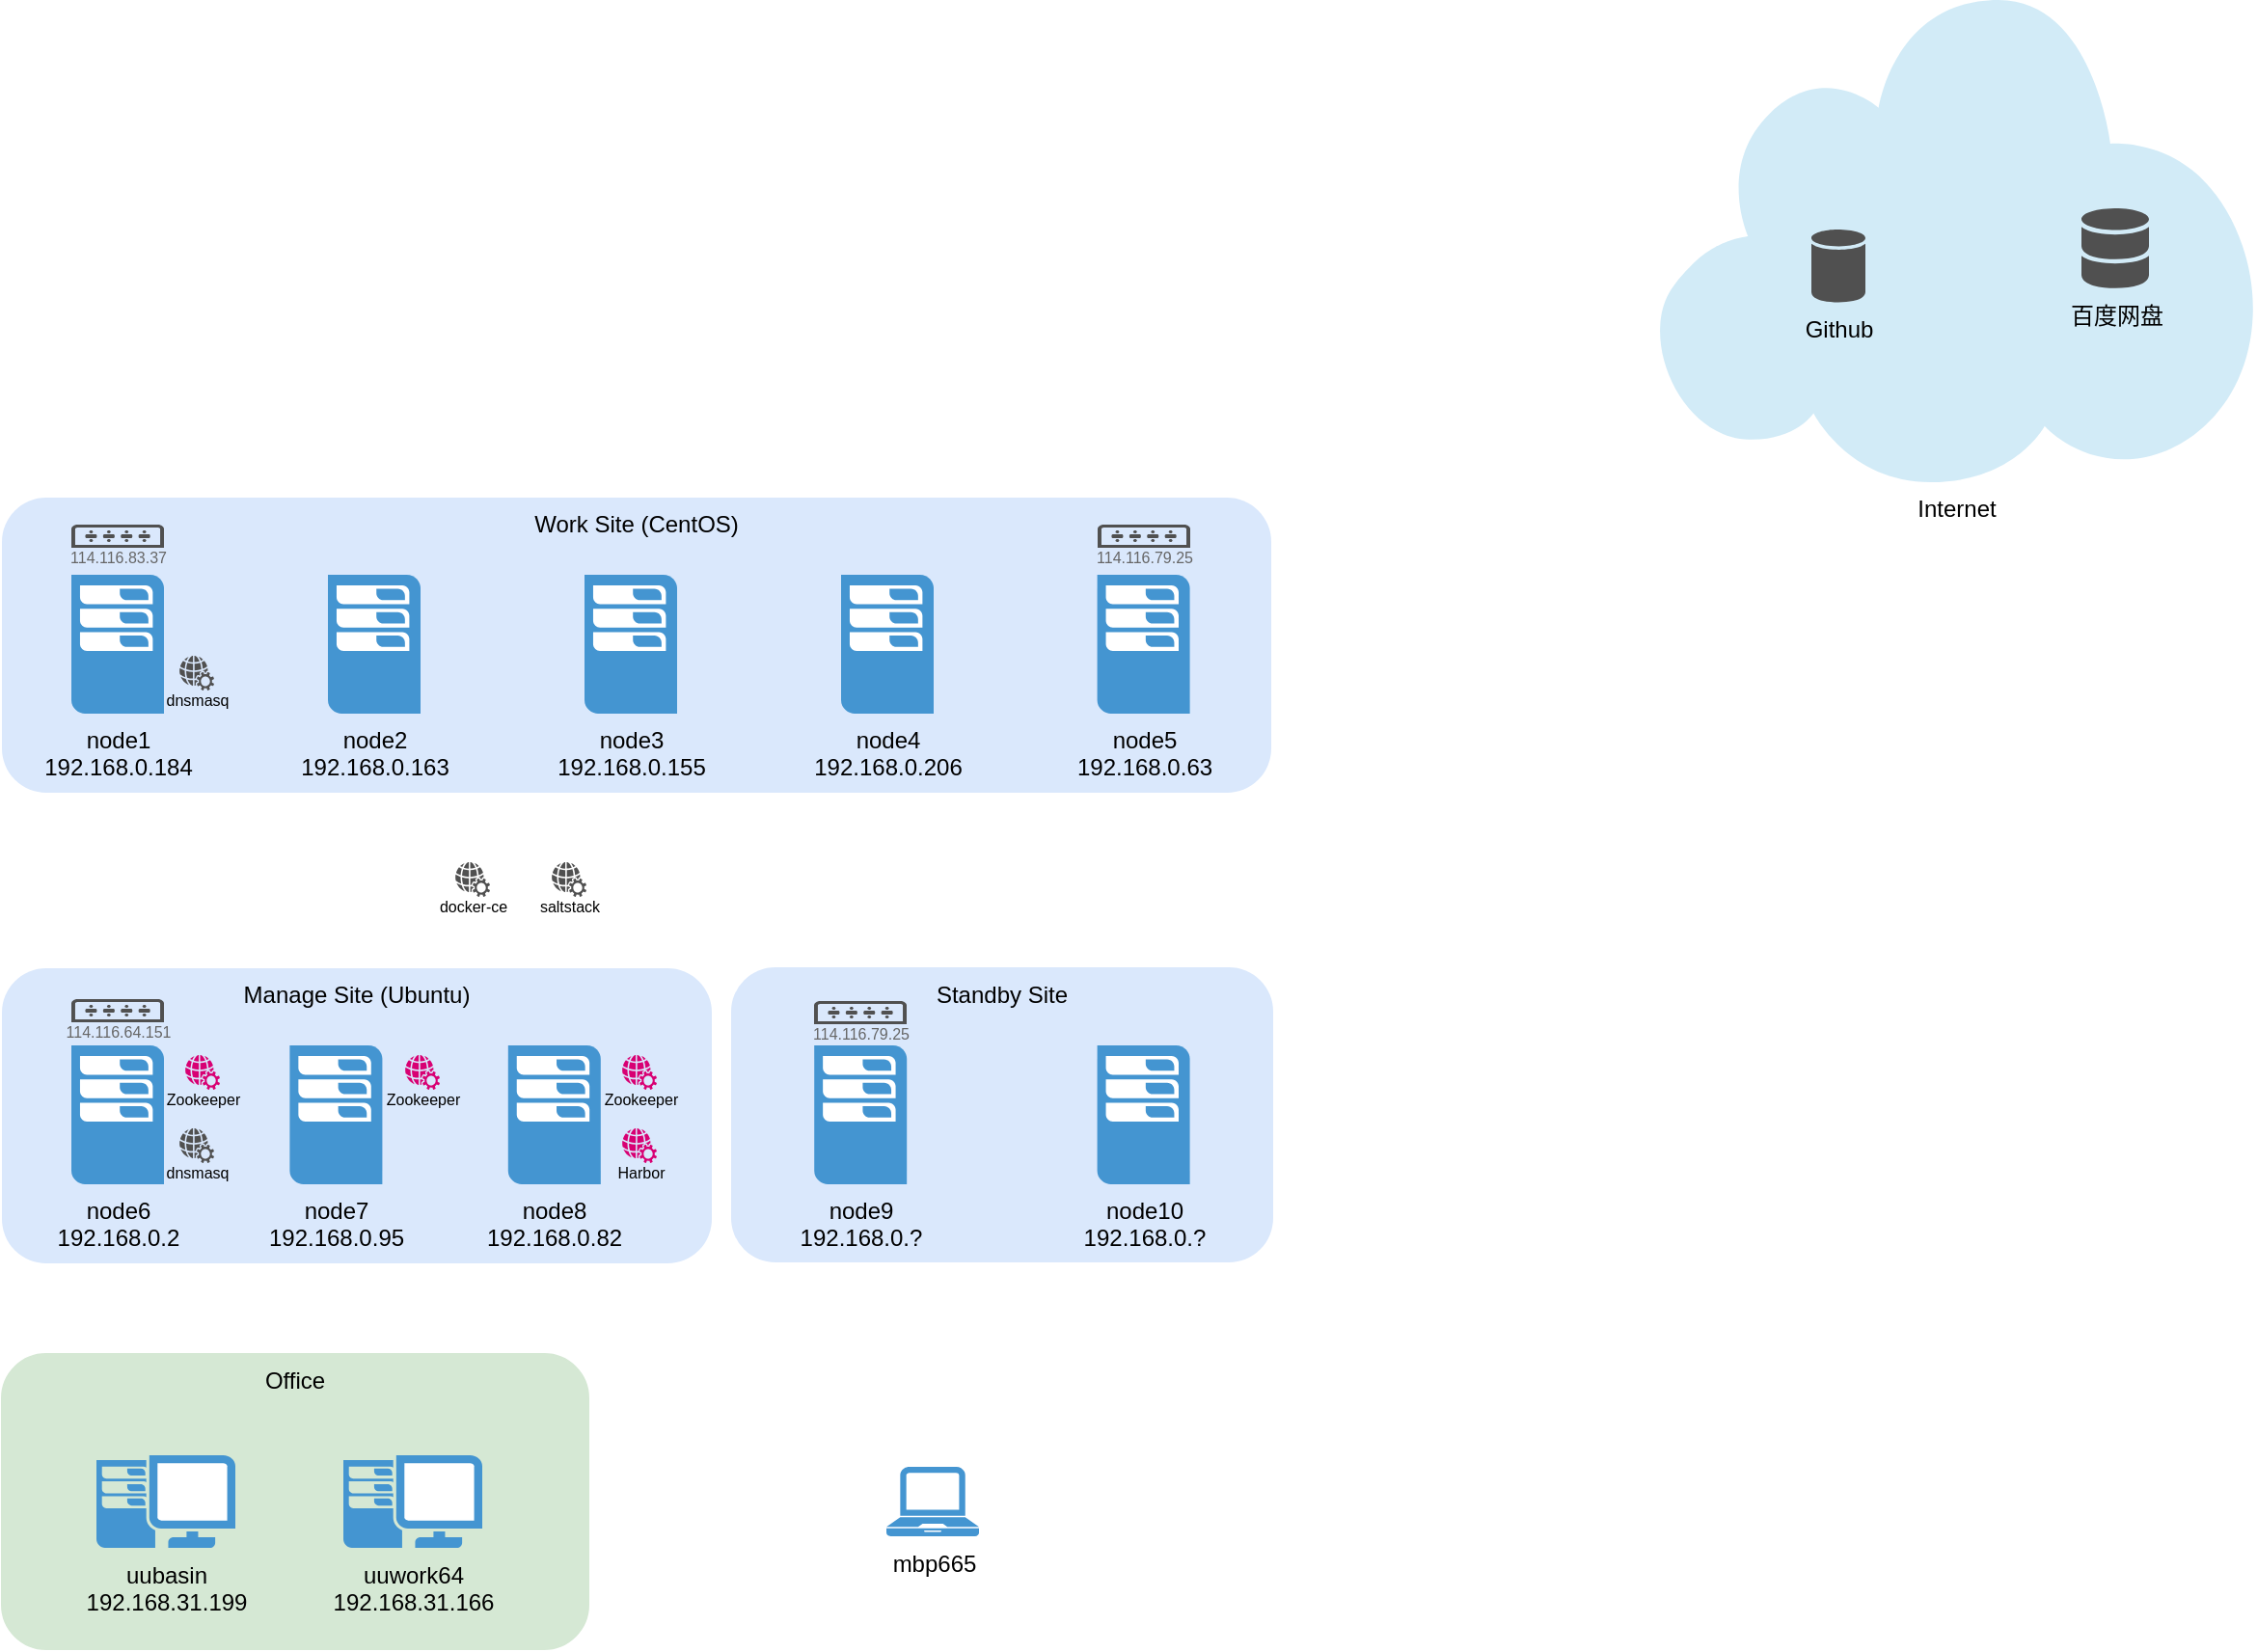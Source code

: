 <mxfile version="10.7.5" type="github"><diagram name="Page-1" id="197159a0-c6a4-9194-75a8-e4174976684c"><mxGraphModel dx="1356" dy="2132" grid="1" gridSize="10" guides="1" tooltips="1" connect="1" arrows="1" fold="1" page="1" pageScale="1.5" pageWidth="1169" pageHeight="826" background="none" math="0" shadow="0"><root><mxCell id="0" style=";html=1;"/><mxCell id="1" style=";html=1;" parent="0"/><mxCell id="K_edeA5GDWWG3DCOh0FG-24" value="Office" style="whiteSpace=wrap;html=1;fillColor=#d5e8d4;fontSize=12;strokeColor=#D5E8D4;verticalAlign=top;rounded=1;" vertex="1" parent="1"><mxGeometry x="252" y="690" width="304" height="153" as="geometry"/></mxCell><mxCell id="K_edeA5GDWWG3DCOh0FG-23" value="Standby Site" style="whiteSpace=wrap;html=1;fillColor=#dae8fc;fontSize=12;strokeColor=none;verticalAlign=top;rounded=1;" vertex="1" parent="1"><mxGeometry x="630" y="489.5" width="281" height="153" as="geometry"/></mxCell><mxCell id="K_edeA5GDWWG3DCOh0FG-22" value="Manage Site (Ubuntu)" style="whiteSpace=wrap;html=1;fillColor=#dae8fc;fontSize=12;strokeColor=none;verticalAlign=top;rounded=1;" vertex="1" parent="1"><mxGeometry x="252" y="490" width="368" height="153" as="geometry"/></mxCell><mxCell id="1257a543d1cacc4b-43" value="Work Site (CentOS)" style="whiteSpace=wrap;html=1;fillColor=#dae8fc;fontSize=12;strokeColor=none;verticalAlign=top;rounded=1;glass=0;shadow=0;comic=0;" parent="1" vertex="1"><mxGeometry x="252" y="246" width="658" height="153" as="geometry"/></mxCell><mxCell id="K_edeA5GDWWG3DCOh0FG-1" value="node1&lt;br&gt;192.168.0.184&lt;br&gt;" style="pointerEvents=1;shadow=0;dashed=0;html=1;strokeColor=none;fillColor=#4495D1;labelPosition=center;verticalLabelPosition=bottom;verticalAlign=top;align=center;outlineConnect=0;shape=mxgraph.veeam.2d.esx_esxi;" vertex="1" parent="1"><mxGeometry x="288" y="286" width="48" height="72" as="geometry"/></mxCell><mxCell id="K_edeA5GDWWG3DCOh0FG-2" value="node2&lt;br&gt;192.168.0.163&lt;br&gt;" style="pointerEvents=1;shadow=0;dashed=0;html=1;strokeColor=none;fillColor=#4495D1;labelPosition=center;verticalLabelPosition=bottom;verticalAlign=top;align=center;outlineConnect=0;shape=mxgraph.veeam.2d.esx_esxi;" vertex="1" parent="1"><mxGeometry x="421" y="286" width="48" height="72" as="geometry"/></mxCell><mxCell id="K_edeA5GDWWG3DCOh0FG-4" value="node3&lt;br&gt;192.168.0.155&lt;br&gt;" style="pointerEvents=1;shadow=0;dashed=0;html=1;strokeColor=none;fillColor=#4495D1;labelPosition=center;verticalLabelPosition=bottom;verticalAlign=top;align=center;outlineConnect=0;shape=mxgraph.veeam.2d.esx_esxi;" vertex="1" parent="1"><mxGeometry x="554" y="286" width="48" height="72" as="geometry"/></mxCell><mxCell id="K_edeA5GDWWG3DCOh0FG-6" value="node4&lt;br&gt;192.168.0.206&lt;br&gt;" style="pointerEvents=1;shadow=0;dashed=0;html=1;strokeColor=none;fillColor=#4495D1;labelPosition=center;verticalLabelPosition=bottom;verticalAlign=top;align=center;outlineConnect=0;shape=mxgraph.veeam.2d.esx_esxi;" vertex="1" parent="1"><mxGeometry x="687" y="286" width="48" height="72" as="geometry"/></mxCell><mxCell id="K_edeA5GDWWG3DCOh0FG-8" value="node5&lt;br&gt;192.168.0.63&lt;br&gt;" style="pointerEvents=1;shadow=0;dashed=0;html=1;strokeColor=none;fillColor=#4495D1;labelPosition=center;verticalLabelPosition=bottom;verticalAlign=top;align=center;outlineConnect=0;shape=mxgraph.veeam.2d.esx_esxi;" vertex="1" parent="1"><mxGeometry x="819.8" y="286" width="48" height="72" as="geometry"/></mxCell><mxCell id="K_edeA5GDWWG3DCOh0FG-11" value="node6&lt;br&gt;192.168.0.2&lt;br&gt;" style="pointerEvents=1;shadow=0;dashed=0;html=1;strokeColor=none;fillColor=#4495D1;labelPosition=center;verticalLabelPosition=bottom;verticalAlign=top;align=center;outlineConnect=0;shape=mxgraph.veeam.2d.esx_esxi;" vertex="1" parent="1"><mxGeometry x="288" y="530" width="48" height="72" as="geometry"/></mxCell><mxCell id="K_edeA5GDWWG3DCOh0FG-13" value="node7&lt;br&gt;192.168.0.95&lt;br&gt;" style="pointerEvents=1;shadow=0;dashed=0;html=1;strokeColor=none;fillColor=#4495D1;labelPosition=center;verticalLabelPosition=bottom;verticalAlign=top;align=center;outlineConnect=0;shape=mxgraph.veeam.2d.esx_esxi;" vertex="1" parent="1"><mxGeometry x="401.2" y="530" width="48" height="72" as="geometry"/></mxCell><mxCell id="K_edeA5GDWWG3DCOh0FG-15" value="node8&lt;br&gt;192.168.0.82&lt;br&gt;" style="pointerEvents=1;shadow=0;dashed=0;html=1;strokeColor=none;fillColor=#4495D1;labelPosition=center;verticalLabelPosition=bottom;verticalAlign=top;align=center;outlineConnect=0;shape=mxgraph.veeam.2d.esx_esxi;" vertex="1" parent="1"><mxGeometry x="514.4" y="530" width="48" height="72" as="geometry"/></mxCell><mxCell id="K_edeA5GDWWG3DCOh0FG-17" value="node9&lt;br&gt;192.168.0.?&lt;br&gt;" style="pointerEvents=1;shadow=0;dashed=0;html=1;strokeColor=none;fillColor=#4495D1;labelPosition=center;verticalLabelPosition=bottom;verticalAlign=top;align=center;outlineConnect=0;shape=mxgraph.veeam.2d.esx_esxi;" vertex="1" parent="1"><mxGeometry x="673.1" y="530" width="48" height="72" as="geometry"/></mxCell><mxCell id="K_edeA5GDWWG3DCOh0FG-18" value="node10&lt;br&gt;192.168.0.?&lt;br&gt;" style="pointerEvents=1;shadow=0;dashed=0;html=1;strokeColor=none;fillColor=#4495D1;labelPosition=center;verticalLabelPosition=bottom;verticalAlign=top;align=center;outlineConnect=0;shape=mxgraph.veeam.2d.esx_esxi;" vertex="1" parent="1"><mxGeometry x="819.8" y="530" width="48" height="72" as="geometry"/></mxCell><mxCell id="K_edeA5GDWWG3DCOh0FG-19" value="uubasin&lt;br&gt;192.168.31.199&lt;br&gt;" style="pointerEvents=1;shadow=0;dashed=0;html=1;strokeColor=none;fillColor=#4495D1;labelPosition=center;verticalLabelPosition=bottom;verticalAlign=top;align=center;outlineConnect=0;shape=mxgraph.veeam.2d.workstation;" vertex="1" parent="1"><mxGeometry x="301" y="742.5" width="72" height="48" as="geometry"/></mxCell><mxCell id="K_edeA5GDWWG3DCOh0FG-20" value="uuwork64&lt;br&gt;192.168.31.166&lt;br&gt;" style="pointerEvents=1;shadow=0;dashed=0;html=1;strokeColor=none;fillColor=#4495D1;labelPosition=center;verticalLabelPosition=bottom;verticalAlign=top;align=center;outlineConnect=0;shape=mxgraph.veeam.2d.workstation;" vertex="1" parent="1"><mxGeometry x="429" y="742.5" width="72" height="48" as="geometry"/></mxCell><mxCell id="K_edeA5GDWWG3DCOh0FG-21" value="mbp665" style="pointerEvents=1;shadow=0;dashed=0;html=1;strokeColor=none;fillColor=#4495D1;labelPosition=center;verticalLabelPosition=bottom;verticalAlign=top;align=center;outlineConnect=0;shape=mxgraph.veeam.laptop;" vertex="1" parent="1"><mxGeometry x="710.5" y="748.5" width="48" height="36" as="geometry"/></mxCell><mxCell id="K_edeA5GDWWG3DCOh0FG-25" value="Internet" style="shadow=0;dashed=0;html=1;strokeColor=none;fillColor=#4495D1;labelPosition=center;verticalLabelPosition=bottom;verticalAlign=top;align=center;outlineConnect=0;shape=mxgraph.veeam.2d.cloud;" vertex="1" parent="1"><mxGeometry x="1110" y="-12" width="310" height="250" as="geometry"/></mxCell><mxCell id="K_edeA5GDWWG3DCOh0FG-26" value="Github" style="shadow=0;dashed=0;html=1;strokeColor=none;fillColor=#505050;labelPosition=center;verticalLabelPosition=bottom;verticalAlign=top;outlineConnect=0;align=center;shape=mxgraph.office.databases.database;" vertex="1" parent="1"><mxGeometry x="1190" y="107" width="28" height="38" as="geometry"/></mxCell><mxCell id="K_edeA5GDWWG3DCOh0FG-28" value="百度网盘" style="shadow=0;dashed=0;html=1;strokeColor=none;fillColor=#505050;labelPosition=center;verticalLabelPosition=bottom;verticalAlign=top;outlineConnect=0;align=center;shape=mxgraph.office.databases.database_mini_2;" vertex="1" parent="1"><mxGeometry x="1330" y="96" width="35" height="42" as="geometry"/></mxCell><mxCell id="K_edeA5GDWWG3DCOh0FG-30" value="docker-ce" style="pointerEvents=1;shadow=0;dashed=0;html=1;strokeColor=none;fillColor=#505050;labelPosition=center;verticalLabelPosition=bottom;verticalAlign=top;outlineConnect=0;align=center;shape=mxgraph.office.concepts.web_services;rounded=1;glass=0;comic=0;fontSize=8;spacingTop=-6;" vertex="1" parent="1"><mxGeometry x="487" y="435" width="18" height="18" as="geometry"/></mxCell><mxCell id="K_edeA5GDWWG3DCOh0FG-31" value="saltstack" style="pointerEvents=1;shadow=0;dashed=0;html=1;strokeColor=none;fillColor=#505050;labelPosition=center;verticalLabelPosition=bottom;verticalAlign=top;outlineConnect=0;align=center;shape=mxgraph.office.concepts.web_services;rounded=1;glass=0;comic=0;fontSize=8;spacingTop=-6;" vertex="1" parent="1"><mxGeometry x="537" y="435" width="18" height="18" as="geometry"/></mxCell><mxCell id="K_edeA5GDWWG3DCOh0FG-32" value="dnsmasq" style="pointerEvents=1;shadow=0;dashed=0;html=1;strokeColor=none;fillColor=#505050;labelPosition=center;verticalLabelPosition=bottom;verticalAlign=top;outlineConnect=0;align=center;shape=mxgraph.office.concepts.web_services;rounded=1;glass=0;comic=0;fontSize=8;spacingTop=-6;" vertex="1" parent="1"><mxGeometry x="344" y="328" width="18" height="18" as="geometry"/></mxCell><mxCell id="K_edeA5GDWWG3DCOh0FG-33" value="Harbor&lt;br style=&quot;font-size: 8px;&quot;&gt;&lt;br style=&quot;font-size: 8px;&quot;&gt;" style="pointerEvents=1;shadow=0;dashed=0;html=1;strokeColor=none;fillColor=#d80073;labelPosition=center;verticalLabelPosition=bottom;verticalAlign=top;outlineConnect=0;align=center;shape=mxgraph.office.concepts.web_services;rounded=1;glass=0;comic=0;fontColor=#000000;fontSize=8;spacingTop=-6;" vertex="1" parent="1"><mxGeometry x="573.5" y="573" width="18" height="18" as="geometry"/></mxCell><mxCell id="K_edeA5GDWWG3DCOh0FG-46" value="Zookeeper&lt;br style=&quot;font-size: 8px&quot;&gt;" style="pointerEvents=1;shadow=0;dashed=0;html=1;strokeColor=none;fillColor=#d80073;labelPosition=center;verticalLabelPosition=bottom;verticalAlign=top;outlineConnect=0;align=center;shape=mxgraph.office.concepts.web_services;rounded=1;glass=0;comic=0;fontColor=#000000;fontSize=8;spacingTop=-6;" vertex="1" parent="1"><mxGeometry x="573.5" y="535" width="18" height="18" as="geometry"/></mxCell><mxCell id="K_edeA5GDWWG3DCOh0FG-47" value="Zookeeper&lt;br style=&quot;font-size: 8px&quot;&gt;" style="pointerEvents=1;shadow=0;dashed=0;html=1;strokeColor=none;fillColor=#d80073;labelPosition=center;verticalLabelPosition=bottom;verticalAlign=top;outlineConnect=0;align=center;shape=mxgraph.office.concepts.web_services;rounded=1;glass=0;comic=0;fontColor=#000000;fontSize=8;spacingTop=-6;" vertex="1" parent="1"><mxGeometry x="461" y="535" width="18" height="18" as="geometry"/></mxCell><mxCell id="K_edeA5GDWWG3DCOh0FG-48" value="Zookeeper&lt;br style=&quot;font-size: 8px&quot;&gt;" style="pointerEvents=1;shadow=0;dashed=0;html=1;strokeColor=none;fillColor=#d80073;labelPosition=center;verticalLabelPosition=bottom;verticalAlign=top;outlineConnect=0;align=center;shape=mxgraph.office.concepts.web_services;rounded=1;glass=0;comic=0;fontColor=#000000;fontSize=8;spacingTop=-6;" vertex="1" parent="1"><mxGeometry x="347" y="535" width="18" height="18" as="geometry"/></mxCell><mxCell id="K_edeA5GDWWG3DCOh0FG-49" value="dnsmasq" style="pointerEvents=1;shadow=0;dashed=0;html=1;strokeColor=none;fillColor=#505050;labelPosition=center;verticalLabelPosition=bottom;verticalAlign=top;outlineConnect=0;align=center;shape=mxgraph.office.concepts.web_services;rounded=1;glass=0;comic=0;fontSize=8;spacingTop=-6;" vertex="1" parent="1"><mxGeometry x="344" y="573" width="18" height="18" as="geometry"/></mxCell><mxCell id="K_edeA5GDWWG3DCOh0FG-50" value="114.116.83.37" style="pointerEvents=1;shadow=0;dashed=0;html=1;strokeColor=none;fillColor=#505050;labelPosition=center;verticalLabelPosition=bottom;verticalAlign=top;outlineConnect=0;align=center;shape=mxgraph.office.devices.switch;rounded=1;glass=0;comic=0;fontSize=8;fontColor=#666666;spacingTop=-6;" vertex="1" parent="1"><mxGeometry x="288" y="260" width="48" height="12" as="geometry"/></mxCell><mxCell id="K_edeA5GDWWG3DCOh0FG-51" value="114.116.79.25" style="pointerEvents=1;shadow=0;dashed=0;html=1;strokeColor=none;fillColor=#505050;labelPosition=center;verticalLabelPosition=bottom;verticalAlign=top;outlineConnect=0;align=center;shape=mxgraph.office.devices.switch;rounded=1;glass=0;comic=0;fontSize=8;fontColor=#666666;spacingTop=-6;" vertex="1" parent="1"><mxGeometry x="820" y="260" width="48" height="12" as="geometry"/></mxCell><mxCell id="K_edeA5GDWWG3DCOh0FG-52" value="114.116.64.151" style="pointerEvents=1;shadow=0;dashed=0;html=1;strokeColor=none;fillColor=#505050;labelPosition=center;verticalLabelPosition=bottom;verticalAlign=top;outlineConnect=0;align=center;shape=mxgraph.office.devices.switch;rounded=1;glass=0;comic=0;fontSize=8;fontColor=#666666;spacingTop=-6;" vertex="1" parent="1"><mxGeometry x="288" y="506" width="48" height="12" as="geometry"/></mxCell><mxCell id="K_edeA5GDWWG3DCOh0FG-53" value="114.116.79.25" style="pointerEvents=1;shadow=0;dashed=0;html=1;strokeColor=none;fillColor=#505050;labelPosition=center;verticalLabelPosition=bottom;verticalAlign=top;outlineConnect=0;align=center;shape=mxgraph.office.devices.switch;rounded=1;glass=0;comic=0;fontSize=8;fontColor=#666666;spacingTop=-6;" vertex="1" parent="1"><mxGeometry x="673" y="507" width="48" height="12" as="geometry"/></mxCell></root></mxGraphModel></diagram></mxfile>